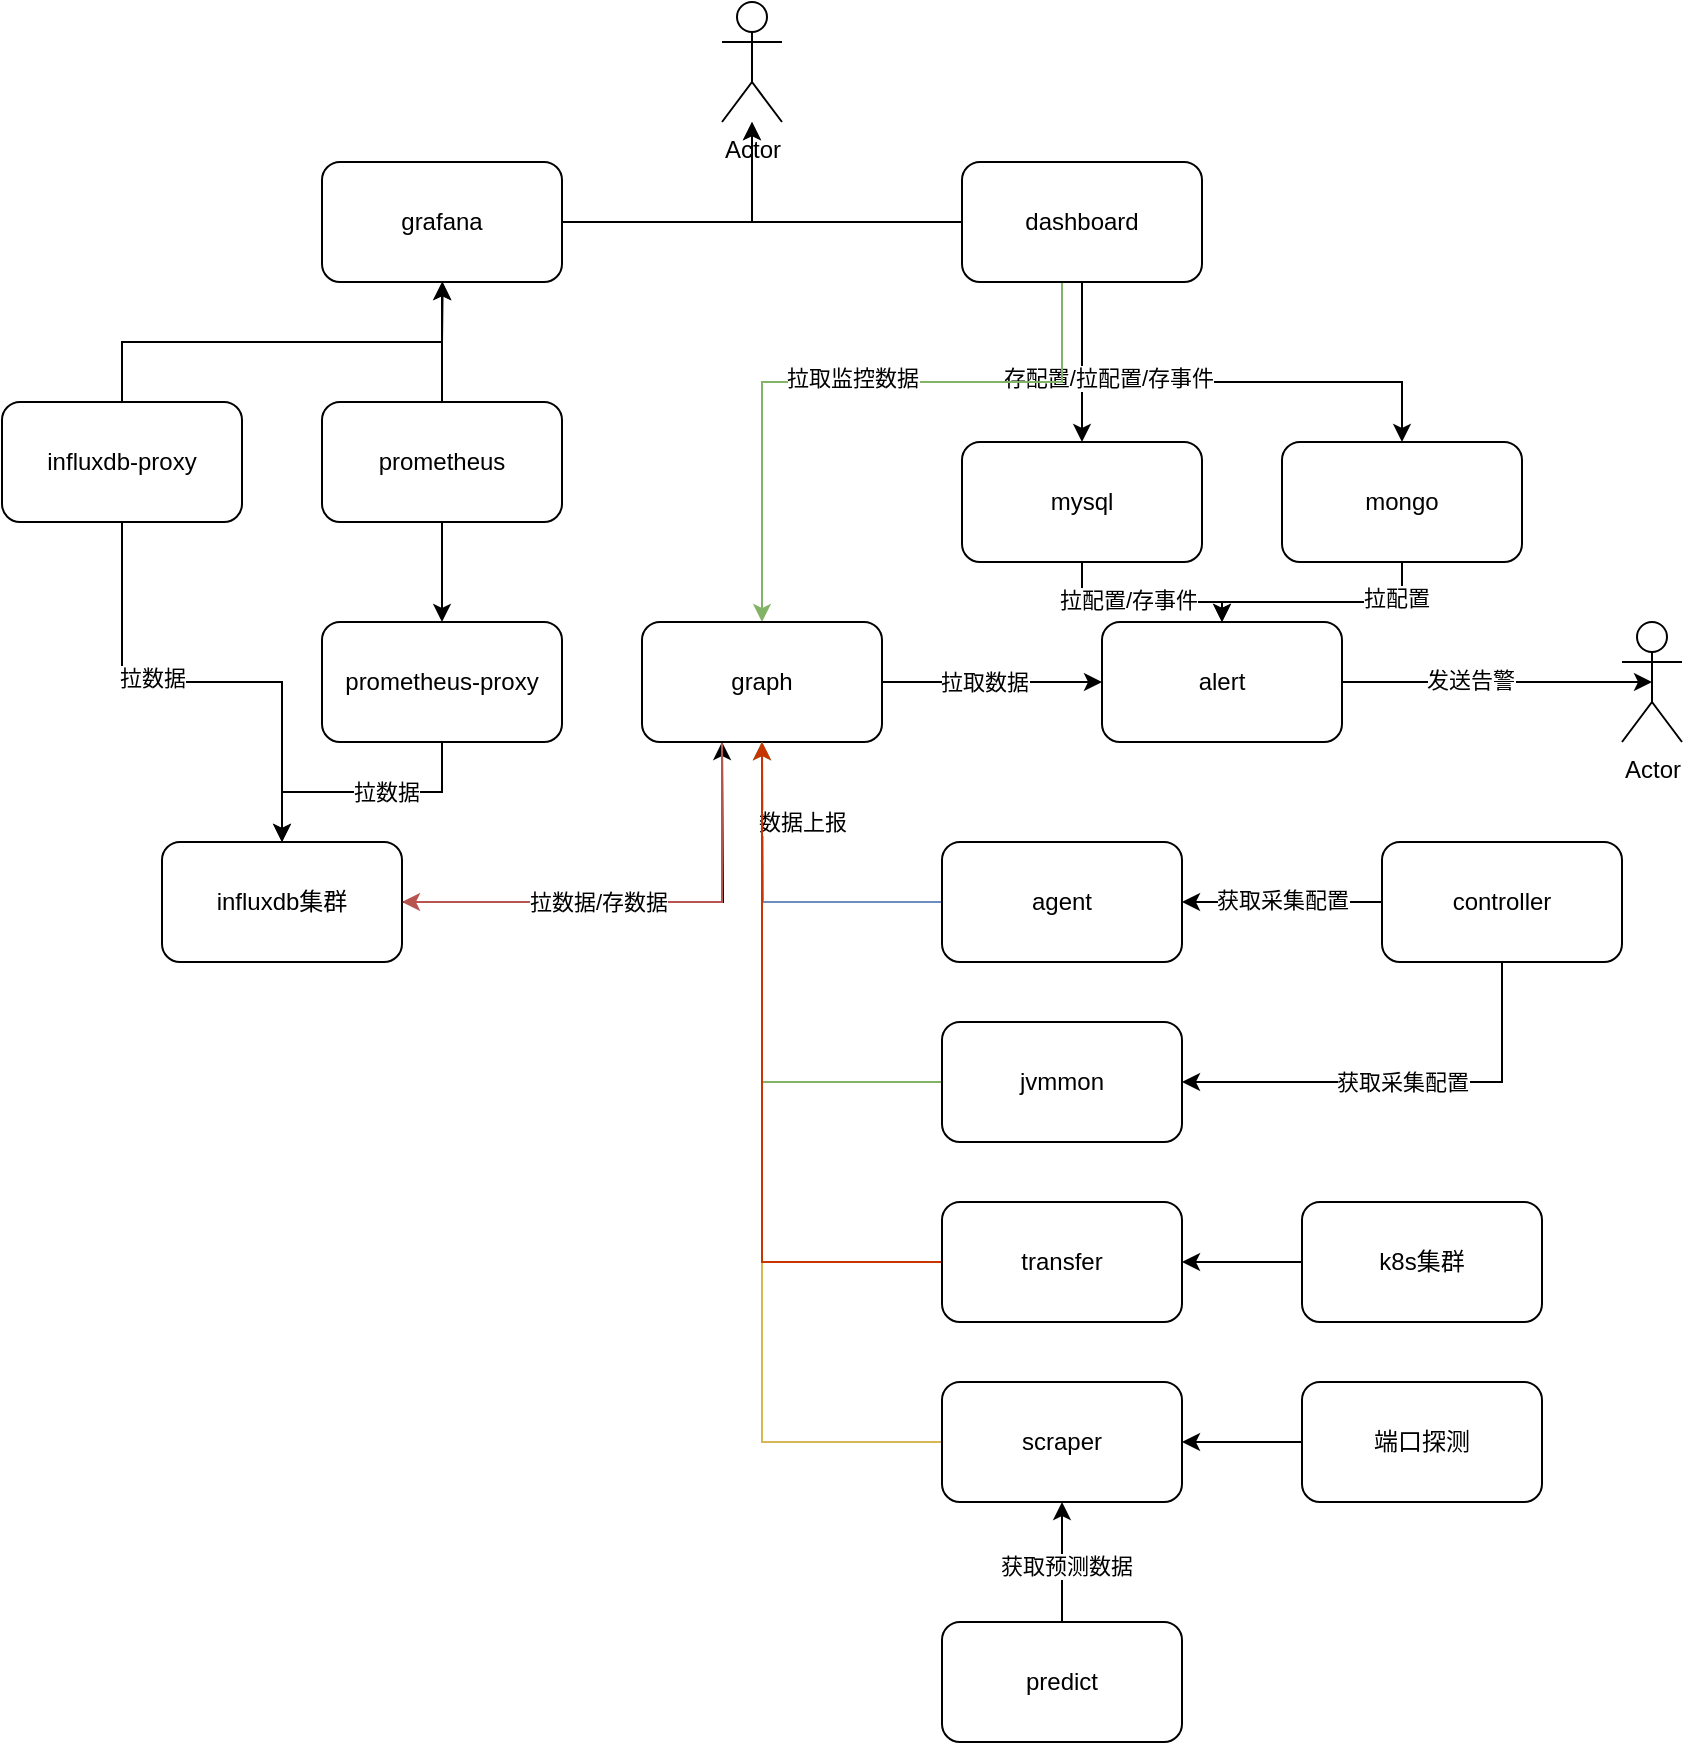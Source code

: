 <mxfile version="21.2.1" type="github">
  <diagram id="C5RBs43oDa-KdzZeNtuy" name="Page-1">
    <mxGraphModel dx="1841" dy="1035" grid="1" gridSize="10" guides="1" tooltips="1" connect="1" arrows="1" fold="1" page="1" pageScale="1" pageWidth="827" pageHeight="1169" math="0" shadow="0">
      <root>
        <mxCell id="WIyWlLk6GJQsqaUBKTNV-0" />
        <mxCell id="WIyWlLk6GJQsqaUBKTNV-1" parent="WIyWlLk6GJQsqaUBKTNV-0" />
        <mxCell id="lrxi3cdR3jTqpjhSWojQ-54" style="edgeStyle=orthogonalEdgeStyle;rounded=0;orthogonalLoop=1;jettySize=auto;html=1;exitX=0;exitY=0.5;exitDx=0;exitDy=0;entryX=0.5;entryY=1;entryDx=0;entryDy=0;fillColor=#fff2cc;strokeColor=#d6b656;" edge="1" parent="WIyWlLk6GJQsqaUBKTNV-1" source="iYIyhepeATZClFI1xBxI-1" target="lrxi3cdR3jTqpjhSWojQ-5">
          <mxGeometry relative="1" as="geometry" />
        </mxCell>
        <mxCell id="iYIyhepeATZClFI1xBxI-1" value="scraper" style="rounded=1;whiteSpace=wrap;html=1;" parent="WIyWlLk6GJQsqaUBKTNV-1" vertex="1">
          <mxGeometry x="510" y="790" width="120" height="60" as="geometry" />
        </mxCell>
        <mxCell id="iYIyhepeATZClFI1xBxI-4" value="" style="edgeStyle=orthogonalEdgeStyle;rounded=0;orthogonalLoop=1;jettySize=auto;html=1;" parent="WIyWlLk6GJQsqaUBKTNV-1" source="iYIyhepeATZClFI1xBxI-3" target="iYIyhepeATZClFI1xBxI-1" edge="1">
          <mxGeometry relative="1" as="geometry" />
        </mxCell>
        <mxCell id="iYIyhepeATZClFI1xBxI-5" value="获取预测数据" style="edgeLabel;html=1;align=center;verticalAlign=middle;resizable=0;points=[];" parent="iYIyhepeATZClFI1xBxI-4" vertex="1" connectable="0">
          <mxGeometry x="-0.073" y="-2" relative="1" as="geometry">
            <mxPoint as="offset" />
          </mxGeometry>
        </mxCell>
        <mxCell id="iYIyhepeATZClFI1xBxI-3" value="predict" style="rounded=1;whiteSpace=wrap;html=1;" parent="WIyWlLk6GJQsqaUBKTNV-1" vertex="1">
          <mxGeometry x="510" y="910" width="120" height="60" as="geometry" />
        </mxCell>
        <mxCell id="lrxi3cdR3jTqpjhSWojQ-0" value="Actor" style="shape=umlActor;verticalLabelPosition=bottom;verticalAlign=top;html=1;outlineConnect=0;" vertex="1" parent="WIyWlLk6GJQsqaUBKTNV-1">
          <mxGeometry x="400" y="100" width="30" height="60" as="geometry" />
        </mxCell>
        <mxCell id="lrxi3cdR3jTqpjhSWojQ-37" style="edgeStyle=orthogonalEdgeStyle;rounded=0;orthogonalLoop=1;jettySize=auto;html=1;" edge="1" parent="WIyWlLk6GJQsqaUBKTNV-1" source="lrxi3cdR3jTqpjhSWojQ-1" target="lrxi3cdR3jTqpjhSWojQ-0">
          <mxGeometry relative="1" as="geometry" />
        </mxCell>
        <mxCell id="lrxi3cdR3jTqpjhSWojQ-1" value="grafana" style="rounded=1;whiteSpace=wrap;html=1;" vertex="1" parent="WIyWlLk6GJQsqaUBKTNV-1">
          <mxGeometry x="200" y="180" width="120" height="60" as="geometry" />
        </mxCell>
        <mxCell id="lrxi3cdR3jTqpjhSWojQ-29" style="edgeStyle=orthogonalEdgeStyle;rounded=0;orthogonalLoop=1;jettySize=auto;html=1;exitX=0.5;exitY=1;exitDx=0;exitDy=0;entryX=0.5;entryY=0;entryDx=0;entryDy=0;" edge="1" parent="WIyWlLk6GJQsqaUBKTNV-1" source="lrxi3cdR3jTqpjhSWojQ-2" target="lrxi3cdR3jTqpjhSWojQ-17">
          <mxGeometry relative="1" as="geometry" />
        </mxCell>
        <mxCell id="lrxi3cdR3jTqpjhSWojQ-30" style="edgeStyle=orthogonalEdgeStyle;rounded=0;orthogonalLoop=1;jettySize=auto;html=1;exitX=0.5;exitY=1;exitDx=0;exitDy=0;entryX=0.5;entryY=0;entryDx=0;entryDy=0;" edge="1" parent="WIyWlLk6GJQsqaUBKTNV-1" source="lrxi3cdR3jTqpjhSWojQ-2" target="lrxi3cdR3jTqpjhSWojQ-18">
          <mxGeometry relative="1" as="geometry">
            <Array as="points">
              <mxPoint x="580" y="290" />
              <mxPoint x="740" y="290" />
            </Array>
          </mxGeometry>
        </mxCell>
        <mxCell id="lrxi3cdR3jTqpjhSWojQ-50" value="存配置/拉配置/存事件" style="edgeLabel;html=1;align=center;verticalAlign=middle;resizable=0;points=[];" vertex="1" connectable="0" parent="lrxi3cdR3jTqpjhSWojQ-30">
          <mxGeometry x="-0.474" y="2" relative="1" as="geometry">
            <mxPoint as="offset" />
          </mxGeometry>
        </mxCell>
        <mxCell id="lrxi3cdR3jTqpjhSWojQ-38" style="edgeStyle=orthogonalEdgeStyle;rounded=0;orthogonalLoop=1;jettySize=auto;html=1;" edge="1" parent="WIyWlLk6GJQsqaUBKTNV-1" source="lrxi3cdR3jTqpjhSWojQ-2" target="lrxi3cdR3jTqpjhSWojQ-0">
          <mxGeometry relative="1" as="geometry" />
        </mxCell>
        <mxCell id="lrxi3cdR3jTqpjhSWojQ-48" style="edgeStyle=orthogonalEdgeStyle;rounded=0;orthogonalLoop=1;jettySize=auto;html=1;fillColor=#d5e8d4;strokeColor=#82b366;" edge="1" parent="WIyWlLk6GJQsqaUBKTNV-1" source="lrxi3cdR3jTqpjhSWojQ-2">
          <mxGeometry relative="1" as="geometry">
            <mxPoint x="420" y="410" as="targetPoint" />
            <Array as="points">
              <mxPoint x="570" y="290" />
              <mxPoint x="420" y="290" />
            </Array>
          </mxGeometry>
        </mxCell>
        <mxCell id="lrxi3cdR3jTqpjhSWojQ-49" value="拉取监控数据" style="edgeLabel;html=1;align=center;verticalAlign=middle;resizable=0;points=[];" vertex="1" connectable="0" parent="lrxi3cdR3jTqpjhSWojQ-48">
          <mxGeometry x="-0.029" y="-2" relative="1" as="geometry">
            <mxPoint as="offset" />
          </mxGeometry>
        </mxCell>
        <mxCell id="lrxi3cdR3jTqpjhSWojQ-2" value="dashboard" style="rounded=1;whiteSpace=wrap;html=1;" vertex="1" parent="WIyWlLk6GJQsqaUBKTNV-1">
          <mxGeometry x="520" y="180" width="120" height="60" as="geometry" />
        </mxCell>
        <mxCell id="lrxi3cdR3jTqpjhSWojQ-13" style="edgeStyle=orthogonalEdgeStyle;rounded=0;orthogonalLoop=1;jettySize=auto;html=1;exitX=0.5;exitY=1;exitDx=0;exitDy=0;" edge="1" parent="WIyWlLk6GJQsqaUBKTNV-1" source="lrxi3cdR3jTqpjhSWojQ-3" target="lrxi3cdR3jTqpjhSWojQ-4">
          <mxGeometry relative="1" as="geometry" />
        </mxCell>
        <mxCell id="lrxi3cdR3jTqpjhSWojQ-45" value="拉数据" style="edgeLabel;html=1;align=center;verticalAlign=middle;resizable=0;points=[];" vertex="1" connectable="0" parent="lrxi3cdR3jTqpjhSWojQ-13">
          <mxGeometry x="-0.213" y="2" relative="1" as="geometry">
            <mxPoint as="offset" />
          </mxGeometry>
        </mxCell>
        <mxCell id="lrxi3cdR3jTqpjhSWojQ-15" style="edgeStyle=orthogonalEdgeStyle;rounded=0;orthogonalLoop=1;jettySize=auto;html=1;exitX=0.5;exitY=0;exitDx=0;exitDy=0;entryX=0.5;entryY=1;entryDx=0;entryDy=0;" edge="1" parent="WIyWlLk6GJQsqaUBKTNV-1" source="lrxi3cdR3jTqpjhSWojQ-3" target="lrxi3cdR3jTqpjhSWojQ-1">
          <mxGeometry relative="1" as="geometry" />
        </mxCell>
        <mxCell id="lrxi3cdR3jTqpjhSWojQ-3" value="influxdb-proxy" style="rounded=1;whiteSpace=wrap;html=1;" vertex="1" parent="WIyWlLk6GJQsqaUBKTNV-1">
          <mxGeometry x="40" y="300" width="120" height="60" as="geometry" />
        </mxCell>
        <mxCell id="lrxi3cdR3jTqpjhSWojQ-57" style="edgeStyle=orthogonalEdgeStyle;rounded=0;orthogonalLoop=1;jettySize=auto;html=1;exitX=1;exitY=0.5;exitDx=0;exitDy=0;" edge="1" parent="WIyWlLk6GJQsqaUBKTNV-1" source="lrxi3cdR3jTqpjhSWojQ-4">
          <mxGeometry relative="1" as="geometry">
            <mxPoint x="400" y="470" as="targetPoint" />
          </mxGeometry>
        </mxCell>
        <mxCell id="lrxi3cdR3jTqpjhSWojQ-4" value="influxdb集群" style="rounded=1;whiteSpace=wrap;html=1;" vertex="1" parent="WIyWlLk6GJQsqaUBKTNV-1">
          <mxGeometry x="120" y="520" width="120" height="60" as="geometry" />
        </mxCell>
        <mxCell id="lrxi3cdR3jTqpjhSWojQ-9" style="edgeStyle=orthogonalEdgeStyle;rounded=0;orthogonalLoop=1;jettySize=auto;html=1;entryX=1;entryY=0.5;entryDx=0;entryDy=0;fillColor=#f8cecc;strokeColor=#b85450;" edge="1" parent="WIyWlLk6GJQsqaUBKTNV-1" source="lrxi3cdR3jTqpjhSWojQ-5" target="lrxi3cdR3jTqpjhSWojQ-4">
          <mxGeometry relative="1" as="geometry">
            <Array as="points">
              <mxPoint x="400" y="550" />
            </Array>
          </mxGeometry>
        </mxCell>
        <mxCell id="lrxi3cdR3jTqpjhSWojQ-10" value="拉数据/存数据" style="edgeLabel;html=1;align=center;verticalAlign=middle;resizable=0;points=[];" vertex="1" connectable="0" parent="lrxi3cdR3jTqpjhSWojQ-9">
          <mxGeometry x="0.187" y="-1" relative="1" as="geometry">
            <mxPoint y="1" as="offset" />
          </mxGeometry>
        </mxCell>
        <mxCell id="lrxi3cdR3jTqpjhSWojQ-20" style="edgeStyle=orthogonalEdgeStyle;rounded=0;orthogonalLoop=1;jettySize=auto;html=1;exitX=1;exitY=0.5;exitDx=0;exitDy=0;" edge="1" parent="WIyWlLk6GJQsqaUBKTNV-1" source="lrxi3cdR3jTqpjhSWojQ-5" target="lrxi3cdR3jTqpjhSWojQ-19">
          <mxGeometry relative="1" as="geometry" />
        </mxCell>
        <mxCell id="lrxi3cdR3jTqpjhSWojQ-40" value="拉取数据" style="edgeLabel;html=1;align=center;verticalAlign=middle;resizable=0;points=[];" vertex="1" connectable="0" parent="lrxi3cdR3jTqpjhSWojQ-20">
          <mxGeometry x="-0.071" relative="1" as="geometry">
            <mxPoint as="offset" />
          </mxGeometry>
        </mxCell>
        <mxCell id="lrxi3cdR3jTqpjhSWojQ-5" value="graph" style="rounded=1;whiteSpace=wrap;html=1;" vertex="1" parent="WIyWlLk6GJQsqaUBKTNV-1">
          <mxGeometry x="360" y="410" width="120" height="60" as="geometry" />
        </mxCell>
        <mxCell id="lrxi3cdR3jTqpjhSWojQ-12" style="edgeStyle=orthogonalEdgeStyle;rounded=0;orthogonalLoop=1;jettySize=auto;html=1;exitX=0.5;exitY=1;exitDx=0;exitDy=0;entryX=0.5;entryY=0;entryDx=0;entryDy=0;" edge="1" parent="WIyWlLk6GJQsqaUBKTNV-1" source="lrxi3cdR3jTqpjhSWojQ-6" target="lrxi3cdR3jTqpjhSWojQ-8">
          <mxGeometry relative="1" as="geometry" />
        </mxCell>
        <mxCell id="lrxi3cdR3jTqpjhSWojQ-16" style="edgeStyle=orthogonalEdgeStyle;rounded=0;orthogonalLoop=1;jettySize=auto;html=1;exitX=0.5;exitY=0;exitDx=0;exitDy=0;" edge="1" parent="WIyWlLk6GJQsqaUBKTNV-1" source="lrxi3cdR3jTqpjhSWojQ-6">
          <mxGeometry relative="1" as="geometry">
            <mxPoint x="260.333" y="240" as="targetPoint" />
          </mxGeometry>
        </mxCell>
        <mxCell id="lrxi3cdR3jTqpjhSWojQ-6" value="prometheus" style="rounded=1;whiteSpace=wrap;html=1;" vertex="1" parent="WIyWlLk6GJQsqaUBKTNV-1">
          <mxGeometry x="200" y="300" width="120" height="60" as="geometry" />
        </mxCell>
        <mxCell id="lrxi3cdR3jTqpjhSWojQ-11" style="edgeStyle=orthogonalEdgeStyle;rounded=0;orthogonalLoop=1;jettySize=auto;html=1;exitX=0.5;exitY=1;exitDx=0;exitDy=0;entryX=0.5;entryY=0;entryDx=0;entryDy=0;" edge="1" parent="WIyWlLk6GJQsqaUBKTNV-1" source="lrxi3cdR3jTqpjhSWojQ-8" target="lrxi3cdR3jTqpjhSWojQ-4">
          <mxGeometry relative="1" as="geometry" />
        </mxCell>
        <mxCell id="lrxi3cdR3jTqpjhSWojQ-46" value="拉数据" style="edgeLabel;html=1;align=center;verticalAlign=middle;resizable=0;points=[];" vertex="1" connectable="0" parent="lrxi3cdR3jTqpjhSWojQ-11">
          <mxGeometry x="-0.18" relative="1" as="geometry">
            <mxPoint as="offset" />
          </mxGeometry>
        </mxCell>
        <mxCell id="lrxi3cdR3jTqpjhSWojQ-8" value="prometheus-proxy" style="rounded=1;whiteSpace=wrap;html=1;" vertex="1" parent="WIyWlLk6GJQsqaUBKTNV-1">
          <mxGeometry x="200" y="410" width="120" height="60" as="geometry" />
        </mxCell>
        <mxCell id="lrxi3cdR3jTqpjhSWojQ-31" style="edgeStyle=orthogonalEdgeStyle;rounded=0;orthogonalLoop=1;jettySize=auto;html=1;exitX=0.5;exitY=1;exitDx=0;exitDy=0;entryX=0.5;entryY=0;entryDx=0;entryDy=0;" edge="1" parent="WIyWlLk6GJQsqaUBKTNV-1" source="lrxi3cdR3jTqpjhSWojQ-17" target="lrxi3cdR3jTqpjhSWojQ-19">
          <mxGeometry relative="1" as="geometry" />
        </mxCell>
        <mxCell id="lrxi3cdR3jTqpjhSWojQ-43" value="拉配置/存事件" style="edgeLabel;html=1;align=center;verticalAlign=middle;resizable=0;points=[];" vertex="1" connectable="0" parent="lrxi3cdR3jTqpjhSWojQ-31">
          <mxGeometry x="-0.139" y="1" relative="1" as="geometry">
            <mxPoint as="offset" />
          </mxGeometry>
        </mxCell>
        <mxCell id="lrxi3cdR3jTqpjhSWojQ-17" value="mysql" style="rounded=1;whiteSpace=wrap;html=1;" vertex="1" parent="WIyWlLk6GJQsqaUBKTNV-1">
          <mxGeometry x="520" y="320" width="120" height="60" as="geometry" />
        </mxCell>
        <mxCell id="lrxi3cdR3jTqpjhSWojQ-32" style="edgeStyle=orthogonalEdgeStyle;rounded=0;orthogonalLoop=1;jettySize=auto;html=1;entryX=0.5;entryY=0;entryDx=0;entryDy=0;" edge="1" parent="WIyWlLk6GJQsqaUBKTNV-1" source="lrxi3cdR3jTqpjhSWojQ-18" target="lrxi3cdR3jTqpjhSWojQ-19">
          <mxGeometry relative="1" as="geometry">
            <Array as="points">
              <mxPoint x="740" y="400" />
              <mxPoint x="650" y="400" />
            </Array>
          </mxGeometry>
        </mxCell>
        <mxCell id="lrxi3cdR3jTqpjhSWojQ-44" value="拉配置" style="edgeLabel;html=1;align=center;verticalAlign=middle;resizable=0;points=[];" vertex="1" connectable="0" parent="lrxi3cdR3jTqpjhSWojQ-32">
          <mxGeometry x="-0.607" y="-2" relative="1" as="geometry">
            <mxPoint as="offset" />
          </mxGeometry>
        </mxCell>
        <mxCell id="lrxi3cdR3jTqpjhSWojQ-18" value="mongo" style="rounded=1;whiteSpace=wrap;html=1;" vertex="1" parent="WIyWlLk6GJQsqaUBKTNV-1">
          <mxGeometry x="680" y="320" width="120" height="60" as="geometry" />
        </mxCell>
        <mxCell id="lrxi3cdR3jTqpjhSWojQ-39" style="edgeStyle=orthogonalEdgeStyle;rounded=0;orthogonalLoop=1;jettySize=auto;html=1;entryX=0.5;entryY=0.5;entryDx=0;entryDy=0;entryPerimeter=0;" edge="1" parent="WIyWlLk6GJQsqaUBKTNV-1" source="lrxi3cdR3jTqpjhSWojQ-19" target="lrxi3cdR3jTqpjhSWojQ-21">
          <mxGeometry relative="1" as="geometry" />
        </mxCell>
        <mxCell id="lrxi3cdR3jTqpjhSWojQ-41" value="发送告警" style="edgeLabel;html=1;align=center;verticalAlign=middle;resizable=0;points=[];" vertex="1" connectable="0" parent="lrxi3cdR3jTqpjhSWojQ-39">
          <mxGeometry x="-0.178" y="1" relative="1" as="geometry">
            <mxPoint as="offset" />
          </mxGeometry>
        </mxCell>
        <mxCell id="lrxi3cdR3jTqpjhSWojQ-19" value="alert" style="rounded=1;whiteSpace=wrap;html=1;" vertex="1" parent="WIyWlLk6GJQsqaUBKTNV-1">
          <mxGeometry x="590" y="410" width="120" height="60" as="geometry" />
        </mxCell>
        <mxCell id="lrxi3cdR3jTqpjhSWojQ-21" value="Actor" style="shape=umlActor;verticalLabelPosition=bottom;verticalAlign=top;html=1;outlineConnect=0;" vertex="1" parent="WIyWlLk6GJQsqaUBKTNV-1">
          <mxGeometry x="850" y="410" width="30" height="60" as="geometry" />
        </mxCell>
        <mxCell id="lrxi3cdR3jTqpjhSWojQ-27" style="edgeStyle=orthogonalEdgeStyle;rounded=0;orthogonalLoop=1;jettySize=auto;html=1;fillColor=#dae8fc;strokeColor=#6c8ebf;" edge="1" parent="WIyWlLk6GJQsqaUBKTNV-1" source="lrxi3cdR3jTqpjhSWojQ-24">
          <mxGeometry relative="1" as="geometry">
            <mxPoint x="420" y="470" as="targetPoint" />
          </mxGeometry>
        </mxCell>
        <mxCell id="lrxi3cdR3jTqpjhSWojQ-24" value="agent" style="rounded=1;whiteSpace=wrap;html=1;" vertex="1" parent="WIyWlLk6GJQsqaUBKTNV-1">
          <mxGeometry x="510" y="520" width="120" height="60" as="geometry" />
        </mxCell>
        <mxCell id="lrxi3cdR3jTqpjhSWojQ-51" style="edgeStyle=orthogonalEdgeStyle;rounded=0;orthogonalLoop=1;jettySize=auto;html=1;exitX=0;exitY=0.5;exitDx=0;exitDy=0;fillColor=#d5e8d4;strokeColor=#82b366;" edge="1" parent="WIyWlLk6GJQsqaUBKTNV-1" source="lrxi3cdR3jTqpjhSWojQ-25" target="lrxi3cdR3jTqpjhSWojQ-5">
          <mxGeometry relative="1" as="geometry" />
        </mxCell>
        <mxCell id="lrxi3cdR3jTqpjhSWojQ-52" value="数据上报" style="edgeLabel;html=1;align=center;verticalAlign=middle;resizable=0;points=[];" vertex="1" connectable="0" parent="lrxi3cdR3jTqpjhSWojQ-51">
          <mxGeometry x="0.092" y="-1" relative="1" as="geometry">
            <mxPoint x="19" y="-78" as="offset" />
          </mxGeometry>
        </mxCell>
        <mxCell id="lrxi3cdR3jTqpjhSWojQ-25" value="jvmmon" style="rounded=1;whiteSpace=wrap;html=1;" vertex="1" parent="WIyWlLk6GJQsqaUBKTNV-1">
          <mxGeometry x="510" y="610" width="120" height="60" as="geometry" />
        </mxCell>
        <mxCell id="lrxi3cdR3jTqpjhSWojQ-33" style="edgeStyle=orthogonalEdgeStyle;rounded=0;orthogonalLoop=1;jettySize=auto;html=1;exitX=0;exitY=0.5;exitDx=0;exitDy=0;entryX=1;entryY=0.5;entryDx=0;entryDy=0;" edge="1" parent="WIyWlLk6GJQsqaUBKTNV-1" source="lrxi3cdR3jTqpjhSWojQ-26" target="lrxi3cdR3jTqpjhSWojQ-24">
          <mxGeometry relative="1" as="geometry" />
        </mxCell>
        <mxCell id="lrxi3cdR3jTqpjhSWojQ-34" value="获取采集配置" style="edgeLabel;html=1;align=center;verticalAlign=middle;resizable=0;points=[];" vertex="1" connectable="0" parent="lrxi3cdR3jTqpjhSWojQ-33">
          <mxGeometry x="-0.002" y="-1" relative="1" as="geometry">
            <mxPoint as="offset" />
          </mxGeometry>
        </mxCell>
        <mxCell id="lrxi3cdR3jTqpjhSWojQ-36" value="获取采集配置" style="edgeStyle=orthogonalEdgeStyle;rounded=0;orthogonalLoop=1;jettySize=auto;html=1;entryX=1;entryY=0.5;entryDx=0;entryDy=0;" edge="1" parent="WIyWlLk6GJQsqaUBKTNV-1" source="lrxi3cdR3jTqpjhSWojQ-26" target="lrxi3cdR3jTqpjhSWojQ-25">
          <mxGeometry relative="1" as="geometry">
            <Array as="points">
              <mxPoint x="790" y="640" />
            </Array>
          </mxGeometry>
        </mxCell>
        <mxCell id="lrxi3cdR3jTqpjhSWojQ-26" value="controller" style="rounded=1;whiteSpace=wrap;html=1;" vertex="1" parent="WIyWlLk6GJQsqaUBKTNV-1">
          <mxGeometry x="730" y="520" width="120" height="60" as="geometry" />
        </mxCell>
        <mxCell id="lrxi3cdR3jTqpjhSWojQ-56" style="edgeStyle=orthogonalEdgeStyle;rounded=0;orthogonalLoop=1;jettySize=auto;html=1;exitX=0;exitY=0.5;exitDx=0;exitDy=0;" edge="1" parent="WIyWlLk6GJQsqaUBKTNV-1" source="lrxi3cdR3jTqpjhSWojQ-55" target="iYIyhepeATZClFI1xBxI-1">
          <mxGeometry relative="1" as="geometry" />
        </mxCell>
        <mxCell id="lrxi3cdR3jTqpjhSWojQ-55" value="端口探测" style="rounded=1;whiteSpace=wrap;html=1;" vertex="1" parent="WIyWlLk6GJQsqaUBKTNV-1">
          <mxGeometry x="690" y="790" width="120" height="60" as="geometry" />
        </mxCell>
        <mxCell id="lrxi3cdR3jTqpjhSWojQ-59" style="edgeStyle=orthogonalEdgeStyle;rounded=0;orthogonalLoop=1;jettySize=auto;html=1;fillColor=#fa6800;strokeColor=#C73500;" edge="1" parent="WIyWlLk6GJQsqaUBKTNV-1" source="lrxi3cdR3jTqpjhSWojQ-58" target="lrxi3cdR3jTqpjhSWojQ-5">
          <mxGeometry relative="1" as="geometry">
            <Array as="points">
              <mxPoint x="420" y="730" />
            </Array>
          </mxGeometry>
        </mxCell>
        <mxCell id="lrxi3cdR3jTqpjhSWojQ-58" value="transfer" style="rounded=1;whiteSpace=wrap;html=1;" vertex="1" parent="WIyWlLk6GJQsqaUBKTNV-1">
          <mxGeometry x="510" y="700" width="120" height="60" as="geometry" />
        </mxCell>
        <mxCell id="lrxi3cdR3jTqpjhSWojQ-61" style="edgeStyle=orthogonalEdgeStyle;rounded=0;orthogonalLoop=1;jettySize=auto;html=1;entryX=1;entryY=0.5;entryDx=0;entryDy=0;" edge="1" parent="WIyWlLk6GJQsqaUBKTNV-1" source="lrxi3cdR3jTqpjhSWojQ-60" target="lrxi3cdR3jTqpjhSWojQ-58">
          <mxGeometry relative="1" as="geometry" />
        </mxCell>
        <mxCell id="lrxi3cdR3jTqpjhSWojQ-60" value="k8s集群" style="rounded=1;whiteSpace=wrap;html=1;" vertex="1" parent="WIyWlLk6GJQsqaUBKTNV-1">
          <mxGeometry x="690" y="700" width="120" height="60" as="geometry" />
        </mxCell>
      </root>
    </mxGraphModel>
  </diagram>
</mxfile>
